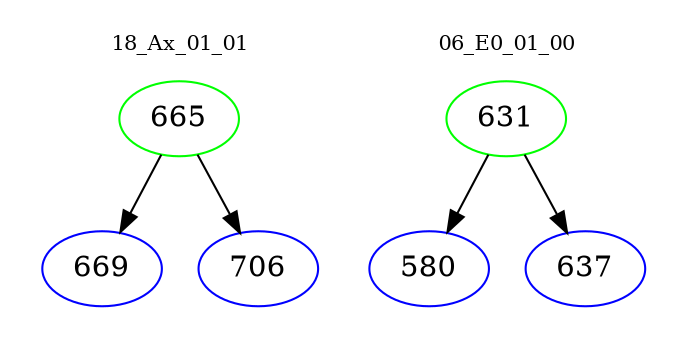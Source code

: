digraph{
subgraph cluster_0 {
color = white
label = "18_Ax_01_01";
fontsize=10;
T0_665 [label="665", color="green"]
T0_665 -> T0_669 [color="black"]
T0_669 [label="669", color="blue"]
T0_665 -> T0_706 [color="black"]
T0_706 [label="706", color="blue"]
}
subgraph cluster_1 {
color = white
label = "06_E0_01_00";
fontsize=10;
T1_631 [label="631", color="green"]
T1_631 -> T1_580 [color="black"]
T1_580 [label="580", color="blue"]
T1_631 -> T1_637 [color="black"]
T1_637 [label="637", color="blue"]
}
}
